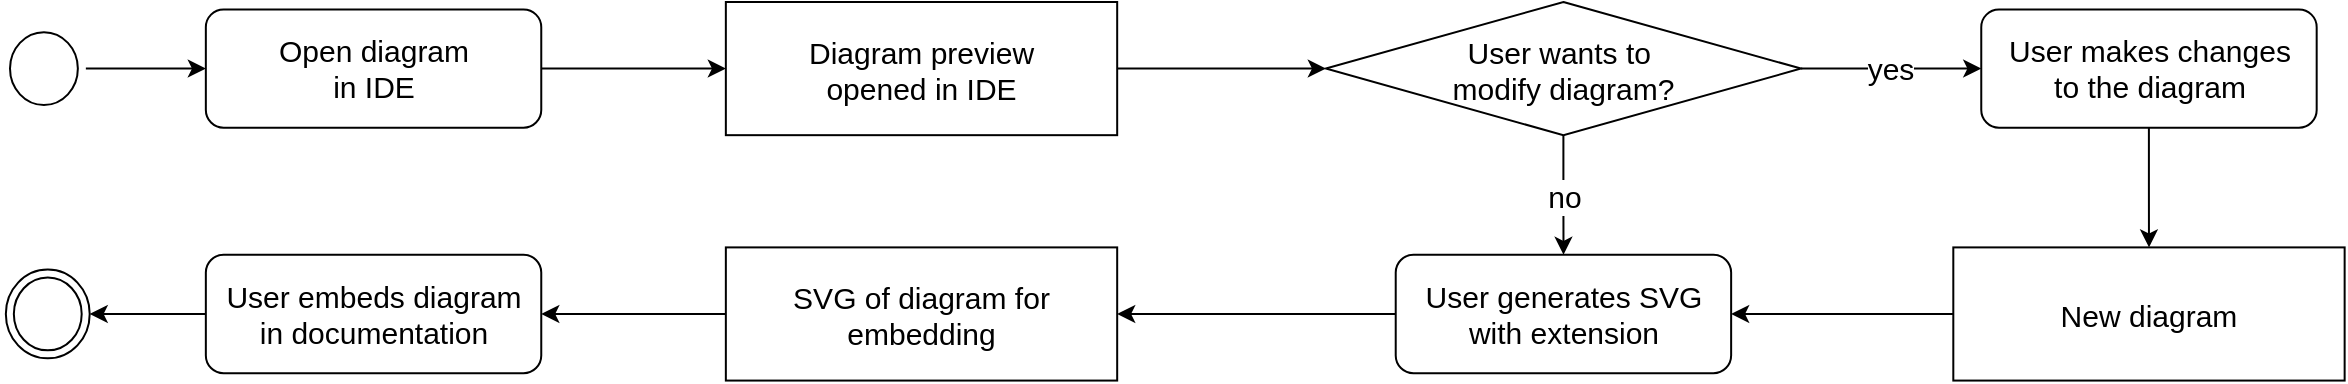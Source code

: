 <mxfile version="24.7.5">
  <diagram name="Page-1" id="e7e014a7-5840-1c2e-5031-d8a46d1fe8dd">
    <mxGraphModel dx="1687" dy="1066" grid="1" gridSize="10" guides="1" tooltips="1" connect="1" arrows="1" fold="1" page="1" pageScale="1" pageWidth="350" pageHeight="200" background="none" math="0" shadow="0">
      <root>
        <mxCell id="0" />
        <mxCell id="1" parent="0" />
        <mxCell id="eOAKwcTZS99YKjh42Vy_-94" value="" style="group" vertex="1" connectable="0" parent="1">
          <mxGeometry x="120" y="100" width="1170" height="190" as="geometry" />
        </mxCell>
        <mxCell id="eOAKwcTZS99YKjh42Vy_-46" style="edgeStyle=orthogonalEdgeStyle;rounded=0;orthogonalLoop=1;jettySize=auto;html=1;entryX=0;entryY=0.5;entryDx=0;entryDy=0;" edge="1" parent="eOAKwcTZS99YKjh42Vy_-94" source="eOAKwcTZS99YKjh42Vy_-41" target="eOAKwcTZS99YKjh42Vy_-43">
          <mxGeometry relative="1" as="geometry" />
        </mxCell>
        <mxCell id="eOAKwcTZS99YKjh42Vy_-41" value="" style="ellipse;shape=startState;fillColor=#FFFFFF;strokeColor=default;" vertex="1" parent="eOAKwcTZS99YKjh42Vy_-94">
          <mxGeometry y="11.097" width="41.928" height="44.39" as="geometry" />
        </mxCell>
        <mxCell id="eOAKwcTZS99YKjh42Vy_-83" style="edgeStyle=orthogonalEdgeStyle;rounded=0;orthogonalLoop=1;jettySize=auto;html=1;entryX=0;entryY=0.5;entryDx=0;entryDy=0;" edge="1" parent="eOAKwcTZS99YKjh42Vy_-94" source="eOAKwcTZS99YKjh42Vy_-42" target="eOAKwcTZS99YKjh42Vy_-45">
          <mxGeometry relative="1" as="geometry" />
        </mxCell>
        <mxCell id="eOAKwcTZS99YKjh42Vy_-42" value="Diagram preview&#xa;opened in IDE" style="fontSize=15;" vertex="1" parent="eOAKwcTZS99YKjh42Vy_-94">
          <mxGeometry x="361.925" width="195.663" height="66.585" as="geometry" />
        </mxCell>
        <mxCell id="eOAKwcTZS99YKjh42Vy_-48" style="edgeStyle=orthogonalEdgeStyle;rounded=0;orthogonalLoop=1;jettySize=auto;html=1;entryX=0;entryY=0.5;entryDx=0;entryDy=0;" edge="1" parent="eOAKwcTZS99YKjh42Vy_-94" source="eOAKwcTZS99YKjh42Vy_-43" target="eOAKwcTZS99YKjh42Vy_-42">
          <mxGeometry relative="1" as="geometry" />
        </mxCell>
        <mxCell id="eOAKwcTZS99YKjh42Vy_-43" value="&lt;span style=&quot;font-size: 15px;&quot;&gt;Open diagram&lt;/span&gt;&lt;div&gt;&lt;span style=&quot;font-size: 15px;&quot;&gt;in IDE&lt;/span&gt;&lt;/div&gt;" style="rounded=1;whiteSpace=wrap;html=1;" vertex="1" parent="eOAKwcTZS99YKjh42Vy_-94">
          <mxGeometry x="101.921" y="3.699" width="167.711" height="59.186" as="geometry" />
        </mxCell>
        <mxCell id="eOAKwcTZS99YKjh42Vy_-44" value="" style="ellipse;shape=endState;fillColor=#FFFFFF;strokeColor=#000000;" vertex="1" parent="eOAKwcTZS99YKjh42Vy_-94">
          <mxGeometry x="1.922" y="133.794" width="41.928" height="44.39" as="geometry" />
        </mxCell>
        <mxCell id="eOAKwcTZS99YKjh42Vy_-84" value="yes" style="edgeStyle=orthogonalEdgeStyle;rounded=0;orthogonalLoop=1;jettySize=auto;html=1;fontSize=15;" edge="1" parent="eOAKwcTZS99YKjh42Vy_-94" source="eOAKwcTZS99YKjh42Vy_-45" target="eOAKwcTZS99YKjh42Vy_-53">
          <mxGeometry relative="1" as="geometry" />
        </mxCell>
        <mxCell id="eOAKwcTZS99YKjh42Vy_-86" value="no" style="edgeStyle=orthogonalEdgeStyle;rounded=0;orthogonalLoop=1;jettySize=auto;html=1;fontSize=15;" edge="1" parent="eOAKwcTZS99YKjh42Vy_-94" source="eOAKwcTZS99YKjh42Vy_-45" target="eOAKwcTZS99YKjh42Vy_-78">
          <mxGeometry relative="1" as="geometry" />
        </mxCell>
        <mxCell id="eOAKwcTZS99YKjh42Vy_-45" value="User wants to &#xa;modify diagram?" style="rhombus;fillColor=#FFFFFF;strokeColor=#000000;fontSize=15;" vertex="1" parent="eOAKwcTZS99YKjh42Vy_-94">
          <mxGeometry x="661.921" width="237.59" height="66.585" as="geometry" />
        </mxCell>
        <mxCell id="eOAKwcTZS99YKjh42Vy_-88" style="edgeStyle=orthogonalEdgeStyle;rounded=0;orthogonalLoop=1;jettySize=auto;html=1;entryX=1;entryY=0.5;entryDx=0;entryDy=0;" edge="1" parent="eOAKwcTZS99YKjh42Vy_-94" source="eOAKwcTZS99YKjh42Vy_-55" target="eOAKwcTZS99YKjh42Vy_-78">
          <mxGeometry relative="1" as="geometry" />
        </mxCell>
        <mxCell id="eOAKwcTZS99YKjh42Vy_-55" value="New diagram" style="fontSize=15;" vertex="1" parent="eOAKwcTZS99YKjh42Vy_-94">
          <mxGeometry x="975.655" y="122.698" width="195.663" height="66.585" as="geometry" />
        </mxCell>
        <mxCell id="eOAKwcTZS99YKjh42Vy_-90" style="edgeStyle=orthogonalEdgeStyle;rounded=0;orthogonalLoop=1;jettySize=auto;html=1;entryX=1;entryY=0.5;entryDx=0;entryDy=0;" edge="1" parent="eOAKwcTZS99YKjh42Vy_-94" source="eOAKwcTZS99YKjh42Vy_-78" target="eOAKwcTZS99YKjh42Vy_-89">
          <mxGeometry relative="1" as="geometry" />
        </mxCell>
        <mxCell id="eOAKwcTZS99YKjh42Vy_-78" value="&lt;span style=&quot;font-size: 15px;&quot;&gt;User generates SVG&lt;/span&gt;&lt;div&gt;&lt;span style=&quot;font-size: 15px;&quot;&gt;with extension&lt;/span&gt;&lt;/div&gt;" style="rounded=1;whiteSpace=wrap;html=1;" vertex="1" parent="eOAKwcTZS99YKjh42Vy_-94">
          <mxGeometry x="696.86" y="126.397" width="167.711" height="59.186" as="geometry" />
        </mxCell>
        <mxCell id="eOAKwcTZS99YKjh42Vy_-87" style="edgeStyle=orthogonalEdgeStyle;rounded=0;orthogonalLoop=1;jettySize=auto;html=1;entryX=0.5;entryY=0;entryDx=0;entryDy=0;" edge="1" parent="eOAKwcTZS99YKjh42Vy_-94" source="eOAKwcTZS99YKjh42Vy_-53" target="eOAKwcTZS99YKjh42Vy_-55">
          <mxGeometry relative="1" as="geometry" />
        </mxCell>
        <mxCell id="eOAKwcTZS99YKjh42Vy_-53" value="&lt;span style=&quot;font-size: 15px;&quot;&gt;User makes changes&lt;/span&gt;&lt;div&gt;&lt;span style=&quot;font-size: 15px;&quot;&gt;to the diagram&lt;/span&gt;&lt;/div&gt;" style="rounded=1;whiteSpace=wrap;html=1;" vertex="1" parent="eOAKwcTZS99YKjh42Vy_-94">
          <mxGeometry x="989.63" y="3.697" width="167.711" height="59.186" as="geometry" />
        </mxCell>
        <mxCell id="eOAKwcTZS99YKjh42Vy_-92" style="edgeStyle=orthogonalEdgeStyle;rounded=0;orthogonalLoop=1;jettySize=auto;html=1;entryX=1;entryY=0.5;entryDx=0;entryDy=0;" edge="1" parent="eOAKwcTZS99YKjh42Vy_-94" source="eOAKwcTZS99YKjh42Vy_-89" target="eOAKwcTZS99YKjh42Vy_-91">
          <mxGeometry relative="1" as="geometry" />
        </mxCell>
        <mxCell id="eOAKwcTZS99YKjh42Vy_-89" value="SVG of diagram for&#xa;embedding" style="fontSize=15;" vertex="1" parent="eOAKwcTZS99YKjh42Vy_-94">
          <mxGeometry x="361.925" y="122.698" width="195.663" height="66.585" as="geometry" />
        </mxCell>
        <mxCell id="eOAKwcTZS99YKjh42Vy_-93" style="edgeStyle=orthogonalEdgeStyle;rounded=0;orthogonalLoop=1;jettySize=auto;html=1;entryX=1;entryY=0.5;entryDx=0;entryDy=0;" edge="1" parent="eOAKwcTZS99YKjh42Vy_-94" source="eOAKwcTZS99YKjh42Vy_-91" target="eOAKwcTZS99YKjh42Vy_-44">
          <mxGeometry relative="1" as="geometry" />
        </mxCell>
        <mxCell id="eOAKwcTZS99YKjh42Vy_-91" value="&lt;span style=&quot;font-size: 15px;&quot;&gt;User embeds diagram&lt;/span&gt;&lt;div&gt;&lt;span style=&quot;font-size: 15px;&quot;&gt;in documentation&lt;/span&gt;&lt;/div&gt;" style="rounded=1;whiteSpace=wrap;html=1;" vertex="1" parent="eOAKwcTZS99YKjh42Vy_-94">
          <mxGeometry x="101.92" y="126.397" width="167.711" height="59.186" as="geometry" />
        </mxCell>
      </root>
    </mxGraphModel>
  </diagram>
</mxfile>
